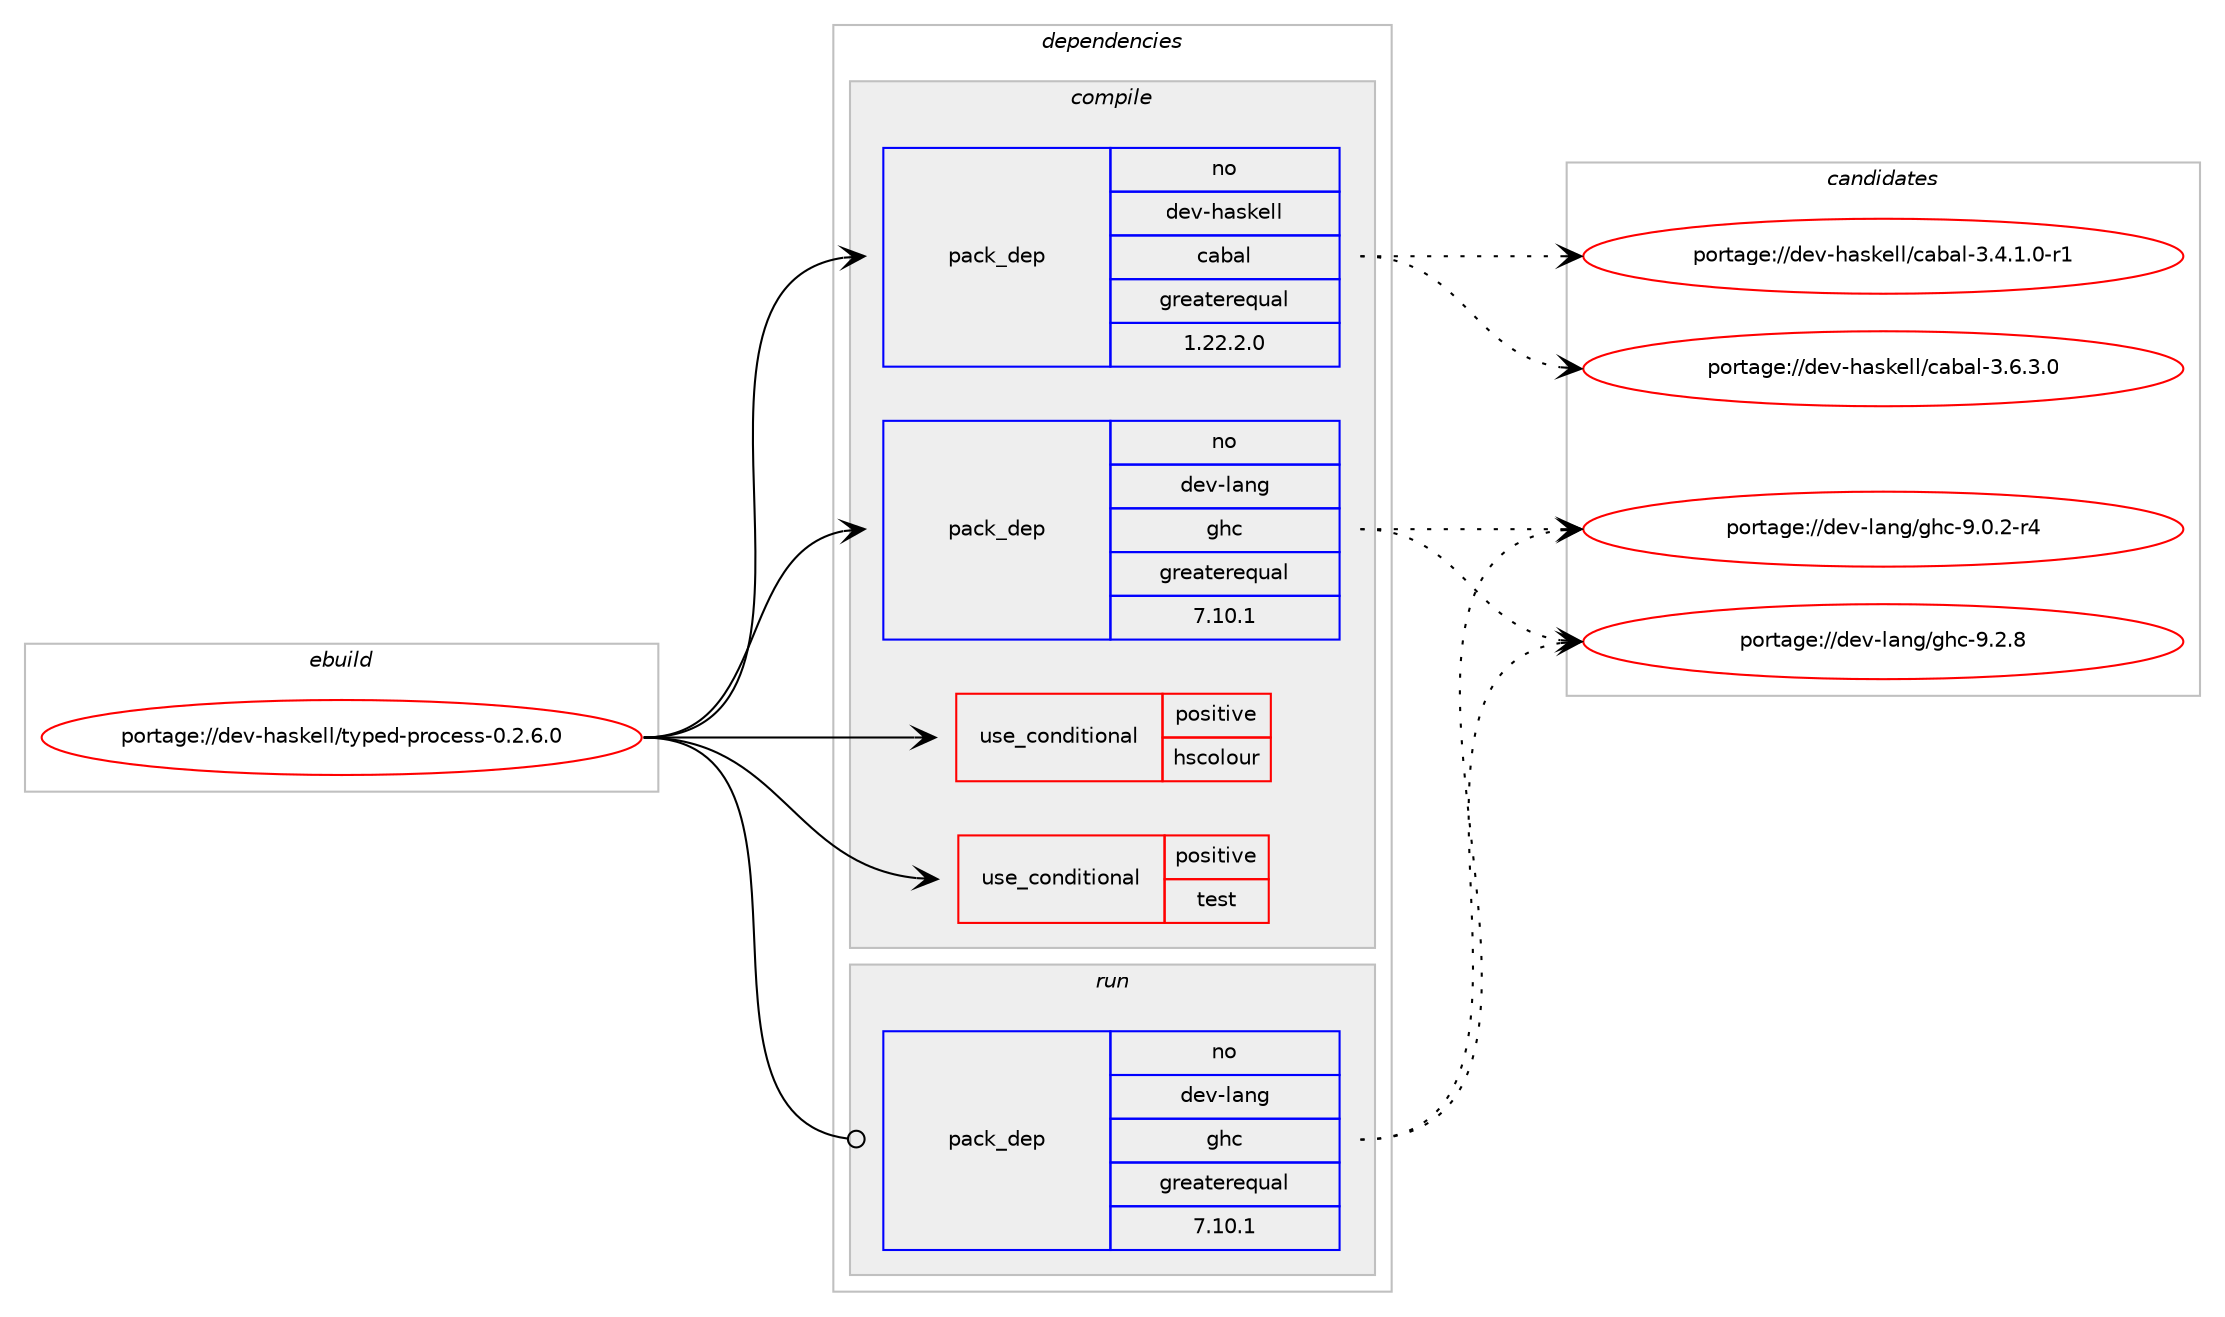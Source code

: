 digraph prolog {

# *************
# Graph options
# *************

newrank=true;
concentrate=true;
compound=true;
graph [rankdir=LR,fontname=Helvetica,fontsize=10,ranksep=1.5];#, ranksep=2.5, nodesep=0.2];
edge  [arrowhead=vee];
node  [fontname=Helvetica,fontsize=10];

# **********
# The ebuild
# **********

subgraph cluster_leftcol {
color=gray;
rank=same;
label=<<i>ebuild</i>>;
id [label="portage://dev-haskell/typed-process-0.2.6.0", color=red, width=4, href="../dev-haskell/typed-process-0.2.6.0.svg"];
}

# ****************
# The dependencies
# ****************

subgraph cluster_midcol {
color=gray;
label=<<i>dependencies</i>>;
subgraph cluster_compile {
fillcolor="#eeeeee";
style=filled;
label=<<i>compile</i>>;
subgraph cond20607 {
dependency45053 [label=<<TABLE BORDER="0" CELLBORDER="1" CELLSPACING="0" CELLPADDING="4"><TR><TD ROWSPAN="3" CELLPADDING="10">use_conditional</TD></TR><TR><TD>positive</TD></TR><TR><TD>hscolour</TD></TR></TABLE>>, shape=none, color=red];
# *** BEGIN UNKNOWN DEPENDENCY TYPE (TODO) ***
# dependency45053 -> package_dependency(portage://dev-haskell/typed-process-0.2.6.0,install,no,dev-haskell,hscolour,none,[,,],[],[])
# *** END UNKNOWN DEPENDENCY TYPE (TODO) ***

}
id:e -> dependency45053:w [weight=20,style="solid",arrowhead="vee"];
subgraph cond20608 {
dependency45054 [label=<<TABLE BORDER="0" CELLBORDER="1" CELLSPACING="0" CELLPADDING="4"><TR><TD ROWSPAN="3" CELLPADDING="10">use_conditional</TD></TR><TR><TD>positive</TD></TR><TR><TD>test</TD></TR></TABLE>>, shape=none, color=red];
# *** BEGIN UNKNOWN DEPENDENCY TYPE (TODO) ***
# dependency45054 -> package_dependency(portage://dev-haskell/typed-process-0.2.6.0,install,no,dev-haskell,base64-bytestring,none,[,,],[],[])
# *** END UNKNOWN DEPENDENCY TYPE (TODO) ***

# *** BEGIN UNKNOWN DEPENDENCY TYPE (TODO) ***
# dependency45054 -> package_dependency(portage://dev-haskell/typed-process-0.2.6.0,install,no,dev-haskell,hspec,none,[,,],[],[])
# *** END UNKNOWN DEPENDENCY TYPE (TODO) ***

# *** BEGIN UNKNOWN DEPENDENCY TYPE (TODO) ***
# dependency45054 -> package_dependency(portage://dev-haskell/typed-process-0.2.6.0,install,no,dev-haskell,temporary,none,[,,],[],[])
# *** END UNKNOWN DEPENDENCY TYPE (TODO) ***

}
id:e -> dependency45054:w [weight=20,style="solid",arrowhead="vee"];
# *** BEGIN UNKNOWN DEPENDENCY TYPE (TODO) ***
# id -> package_dependency(portage://dev-haskell/typed-process-0.2.6.0,install,no,dev-haskell,async,none,[,,],any_same_slot,[use(optenable(profile),none)])
# *** END UNKNOWN DEPENDENCY TYPE (TODO) ***

subgraph pack23436 {
dependency45055 [label=<<TABLE BORDER="0" CELLBORDER="1" CELLSPACING="0" CELLPADDING="4" WIDTH="220"><TR><TD ROWSPAN="6" CELLPADDING="30">pack_dep</TD></TR><TR><TD WIDTH="110">no</TD></TR><TR><TD>dev-haskell</TD></TR><TR><TD>cabal</TD></TR><TR><TD>greaterequal</TD></TR><TR><TD>1.22.2.0</TD></TR></TABLE>>, shape=none, color=blue];
}
id:e -> dependency45055:w [weight=20,style="solid",arrowhead="vee"];
# *** BEGIN UNKNOWN DEPENDENCY TYPE (TODO) ***
# id -> package_dependency(portage://dev-haskell/typed-process-0.2.6.0,install,no,dev-haskell,stm,none,[,,],any_same_slot,[use(optenable(profile),none)])
# *** END UNKNOWN DEPENDENCY TYPE (TODO) ***

# *** BEGIN UNKNOWN DEPENDENCY TYPE (TODO) ***
# id -> package_dependency(portage://dev-haskell/typed-process-0.2.6.0,install,no,dev-haskell,unliftio-core,none,[,,],any_same_slot,[use(optenable(profile),none)])
# *** END UNKNOWN DEPENDENCY TYPE (TODO) ***

subgraph pack23437 {
dependency45056 [label=<<TABLE BORDER="0" CELLBORDER="1" CELLSPACING="0" CELLPADDING="4" WIDTH="220"><TR><TD ROWSPAN="6" CELLPADDING="30">pack_dep</TD></TR><TR><TD WIDTH="110">no</TD></TR><TR><TD>dev-lang</TD></TR><TR><TD>ghc</TD></TR><TR><TD>greaterequal</TD></TR><TR><TD>7.10.1</TD></TR></TABLE>>, shape=none, color=blue];
}
id:e -> dependency45056:w [weight=20,style="solid",arrowhead="vee"];
}
subgraph cluster_compileandrun {
fillcolor="#eeeeee";
style=filled;
label=<<i>compile and run</i>>;
}
subgraph cluster_run {
fillcolor="#eeeeee";
style=filled;
label=<<i>run</i>>;
# *** BEGIN UNKNOWN DEPENDENCY TYPE (TODO) ***
# id -> package_dependency(portage://dev-haskell/typed-process-0.2.6.0,run,no,dev-haskell,async,none,[,,],any_same_slot,[use(optenable(profile),none)])
# *** END UNKNOWN DEPENDENCY TYPE (TODO) ***

# *** BEGIN UNKNOWN DEPENDENCY TYPE (TODO) ***
# id -> package_dependency(portage://dev-haskell/typed-process-0.2.6.0,run,no,dev-haskell,stm,none,[,,],any_same_slot,[use(optenable(profile),none)])
# *** END UNKNOWN DEPENDENCY TYPE (TODO) ***

# *** BEGIN UNKNOWN DEPENDENCY TYPE (TODO) ***
# id -> package_dependency(portage://dev-haskell/typed-process-0.2.6.0,run,no,dev-haskell,unliftio-core,none,[,,],any_same_slot,[use(optenable(profile),none)])
# *** END UNKNOWN DEPENDENCY TYPE (TODO) ***

subgraph pack23438 {
dependency45057 [label=<<TABLE BORDER="0" CELLBORDER="1" CELLSPACING="0" CELLPADDING="4" WIDTH="220"><TR><TD ROWSPAN="6" CELLPADDING="30">pack_dep</TD></TR><TR><TD WIDTH="110">no</TD></TR><TR><TD>dev-lang</TD></TR><TR><TD>ghc</TD></TR><TR><TD>greaterequal</TD></TR><TR><TD>7.10.1</TD></TR></TABLE>>, shape=none, color=blue];
}
id:e -> dependency45057:w [weight=20,style="solid",arrowhead="odot"];
# *** BEGIN UNKNOWN DEPENDENCY TYPE (TODO) ***
# id -> package_dependency(portage://dev-haskell/typed-process-0.2.6.0,run,no,dev-lang,ghc,none,[,,],any_same_slot,[use(optenable(profile),none)])
# *** END UNKNOWN DEPENDENCY TYPE (TODO) ***

}
}

# **************
# The candidates
# **************

subgraph cluster_choices {
rank=same;
color=gray;
label=<<i>candidates</i>>;

subgraph choice23436 {
color=black;
nodesep=1;
choice1001011184510497115107101108108479997989710845514652464946484511449 [label="portage://dev-haskell/cabal-3.4.1.0-r1", color=red, width=4,href="../dev-haskell/cabal-3.4.1.0-r1.svg"];
choice100101118451049711510710110810847999798971084551465446514648 [label="portage://dev-haskell/cabal-3.6.3.0", color=red, width=4,href="../dev-haskell/cabal-3.6.3.0.svg"];
dependency45055:e -> choice1001011184510497115107101108108479997989710845514652464946484511449:w [style=dotted,weight="100"];
dependency45055:e -> choice100101118451049711510710110810847999798971084551465446514648:w [style=dotted,weight="100"];
}
subgraph choice23437 {
color=black;
nodesep=1;
choice100101118451089711010347103104994557464846504511452 [label="portage://dev-lang/ghc-9.0.2-r4", color=red, width=4,href="../dev-lang/ghc-9.0.2-r4.svg"];
choice10010111845108971101034710310499455746504656 [label="portage://dev-lang/ghc-9.2.8", color=red, width=4,href="../dev-lang/ghc-9.2.8.svg"];
dependency45056:e -> choice100101118451089711010347103104994557464846504511452:w [style=dotted,weight="100"];
dependency45056:e -> choice10010111845108971101034710310499455746504656:w [style=dotted,weight="100"];
}
subgraph choice23438 {
color=black;
nodesep=1;
choice100101118451089711010347103104994557464846504511452 [label="portage://dev-lang/ghc-9.0.2-r4", color=red, width=4,href="../dev-lang/ghc-9.0.2-r4.svg"];
choice10010111845108971101034710310499455746504656 [label="portage://dev-lang/ghc-9.2.8", color=red, width=4,href="../dev-lang/ghc-9.2.8.svg"];
dependency45057:e -> choice100101118451089711010347103104994557464846504511452:w [style=dotted,weight="100"];
dependency45057:e -> choice10010111845108971101034710310499455746504656:w [style=dotted,weight="100"];
}
}

}
